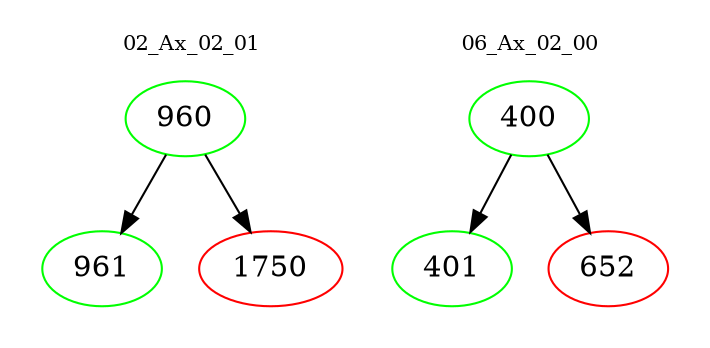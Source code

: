 digraph{
subgraph cluster_0 {
color = white
label = "02_Ax_02_01";
fontsize=10;
T0_960 [label="960", color="green"]
T0_960 -> T0_961 [color="black"]
T0_961 [label="961", color="green"]
T0_960 -> T0_1750 [color="black"]
T0_1750 [label="1750", color="red"]
}
subgraph cluster_1 {
color = white
label = "06_Ax_02_00";
fontsize=10;
T1_400 [label="400", color="green"]
T1_400 -> T1_401 [color="black"]
T1_401 [label="401", color="green"]
T1_400 -> T1_652 [color="black"]
T1_652 [label="652", color="red"]
}
}

